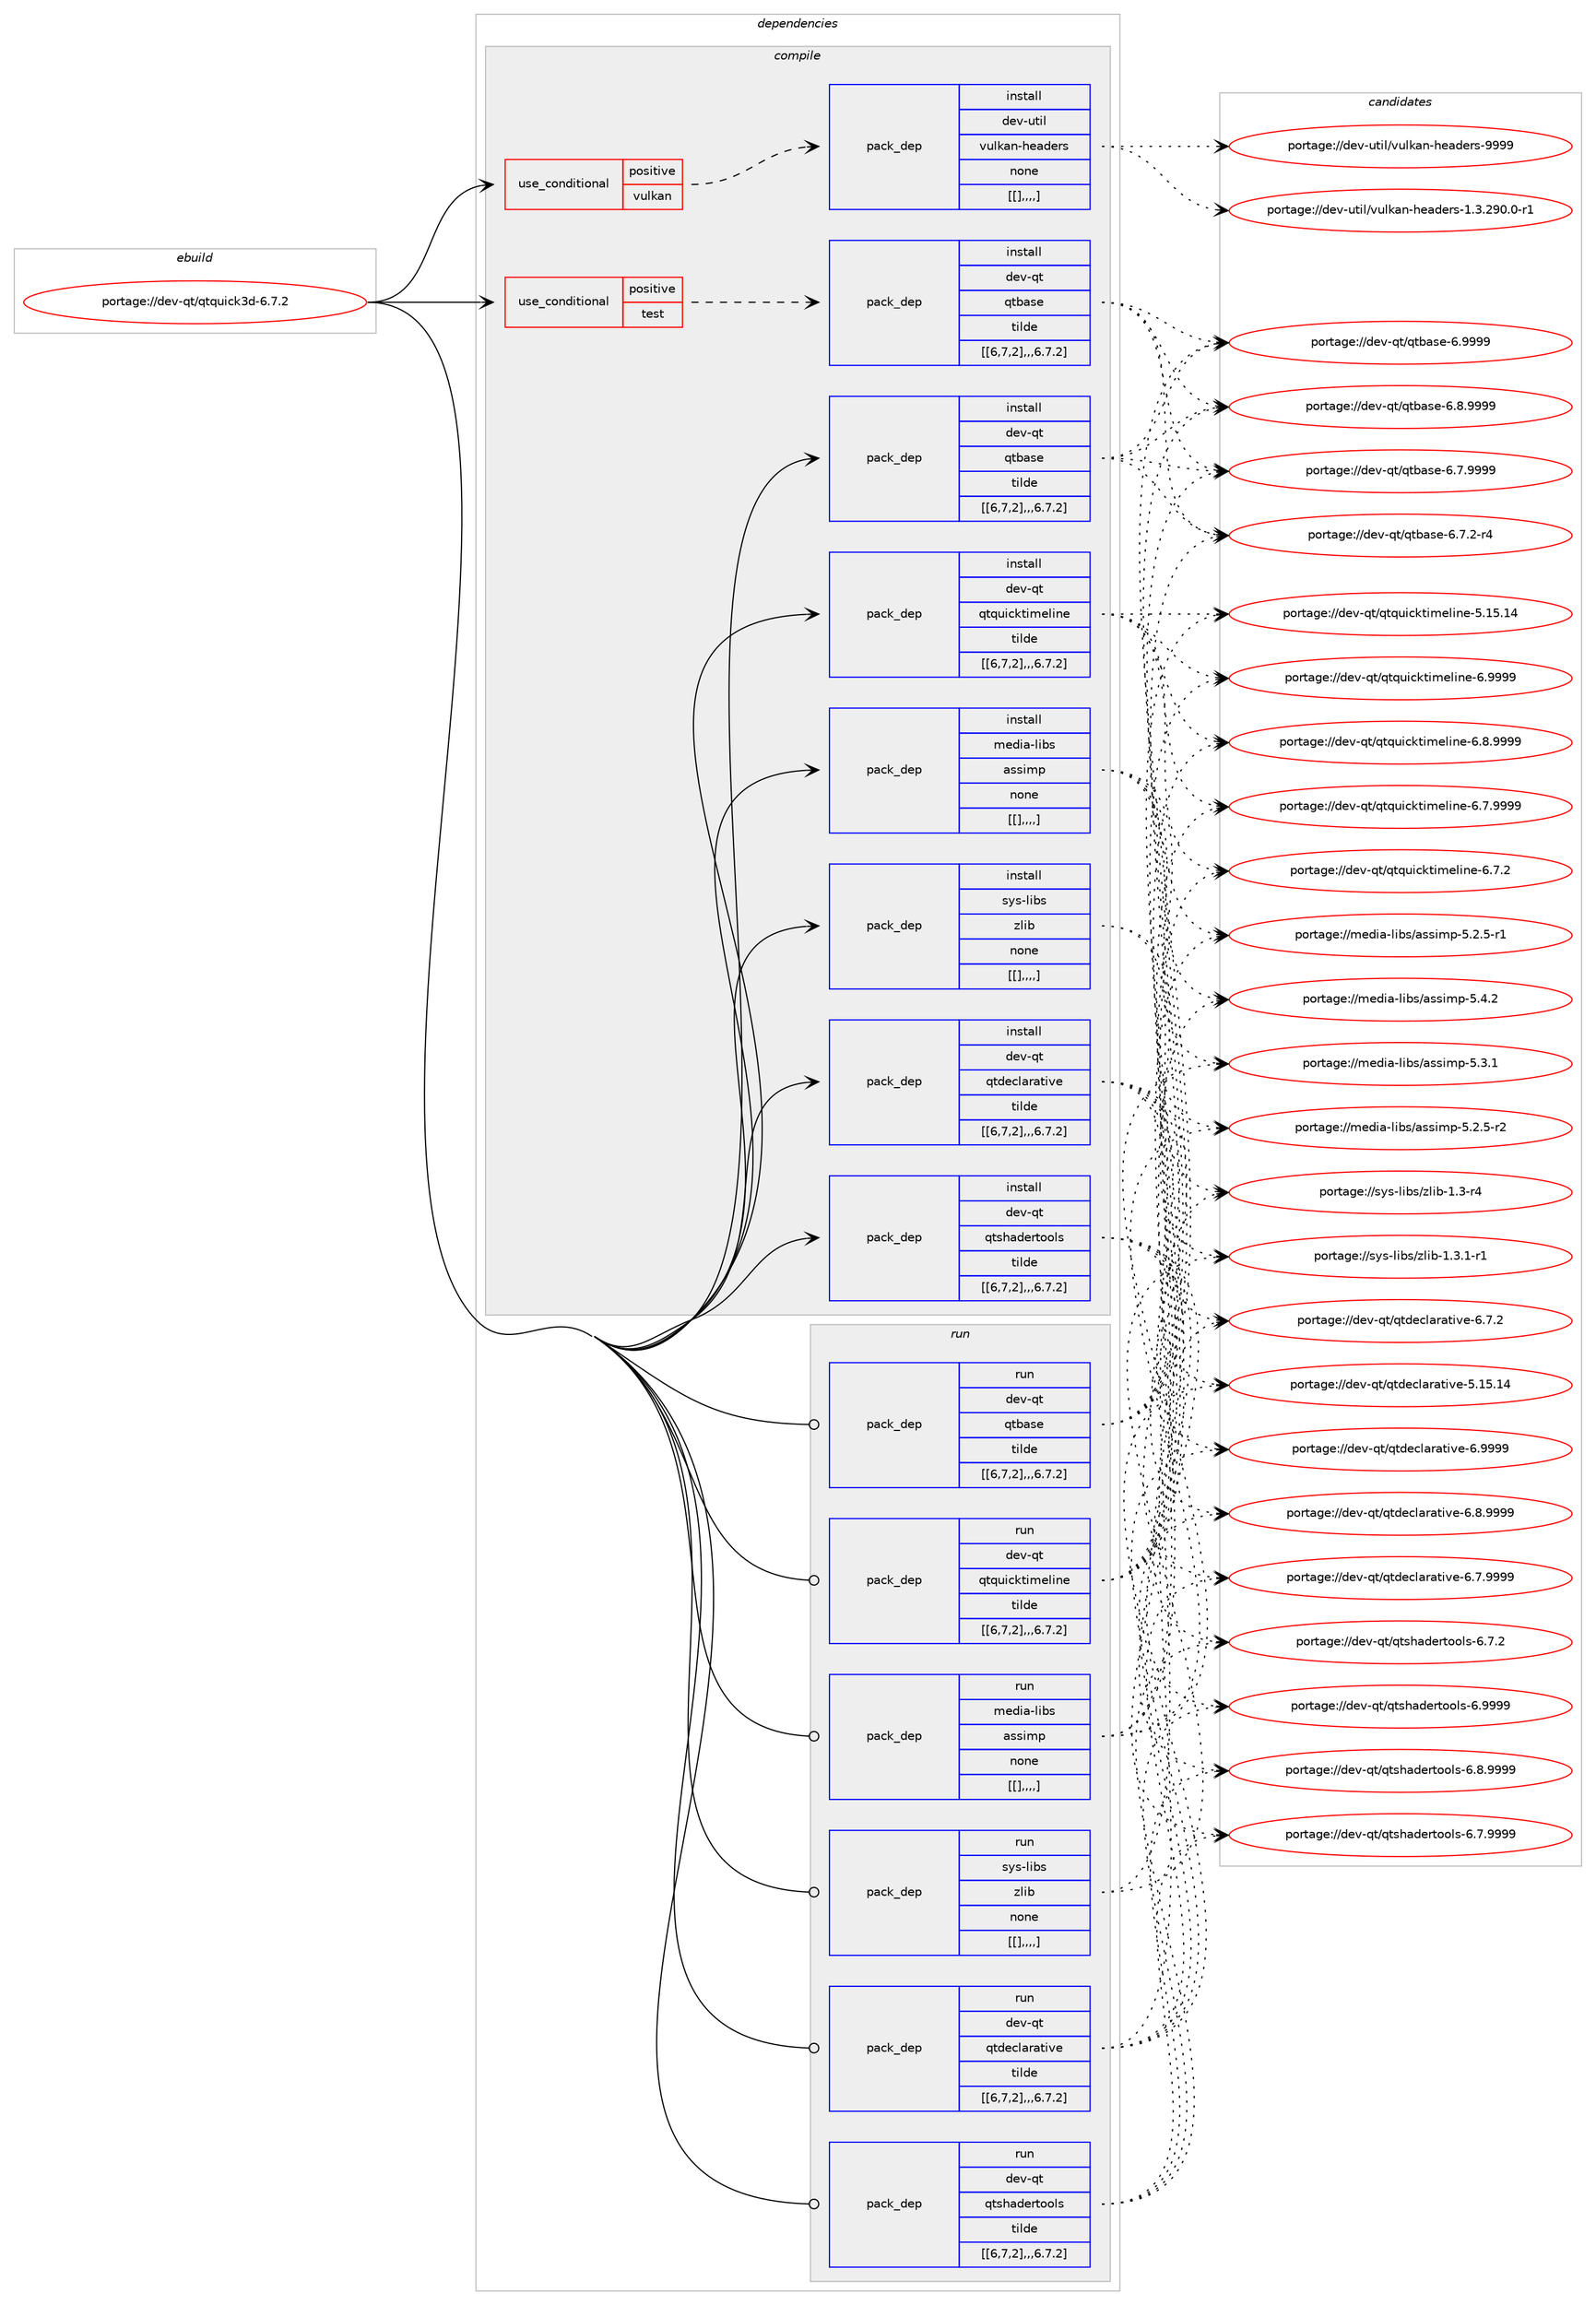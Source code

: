 digraph prolog {

# *************
# Graph options
# *************

newrank=true;
concentrate=true;
compound=true;
graph [rankdir=LR,fontname=Helvetica,fontsize=10,ranksep=1.5];#, ranksep=2.5, nodesep=0.2];
edge  [arrowhead=vee];
node  [fontname=Helvetica,fontsize=10];

# **********
# The ebuild
# **********

subgraph cluster_leftcol {
color=gray;
label=<<i>ebuild</i>>;
id [label="portage://dev-qt/qtquick3d-6.7.2", color=red, width=4, href="../dev-qt/qtquick3d-6.7.2.svg"];
}

# ****************
# The dependencies
# ****************

subgraph cluster_midcol {
color=gray;
label=<<i>dependencies</i>>;
subgraph cluster_compile {
fillcolor="#eeeeee";
style=filled;
label=<<i>compile</i>>;
subgraph cond43507 {
dependency173078 [label=<<TABLE BORDER="0" CELLBORDER="1" CELLSPACING="0" CELLPADDING="4"><TR><TD ROWSPAN="3" CELLPADDING="10">use_conditional</TD></TR><TR><TD>positive</TD></TR><TR><TD>test</TD></TR></TABLE>>, shape=none, color=red];
subgraph pack128305 {
dependency173079 [label=<<TABLE BORDER="0" CELLBORDER="1" CELLSPACING="0" CELLPADDING="4" WIDTH="220"><TR><TD ROWSPAN="6" CELLPADDING="30">pack_dep</TD></TR><TR><TD WIDTH="110">install</TD></TR><TR><TD>dev-qt</TD></TR><TR><TD>qtbase</TD></TR><TR><TD>tilde</TD></TR><TR><TD>[[6,7,2],,,6.7.2]</TD></TR></TABLE>>, shape=none, color=blue];
}
dependency173078:e -> dependency173079:w [weight=20,style="dashed",arrowhead="vee"];
}
id:e -> dependency173078:w [weight=20,style="solid",arrowhead="vee"];
subgraph cond43508 {
dependency173080 [label=<<TABLE BORDER="0" CELLBORDER="1" CELLSPACING="0" CELLPADDING="4"><TR><TD ROWSPAN="3" CELLPADDING="10">use_conditional</TD></TR><TR><TD>positive</TD></TR><TR><TD>vulkan</TD></TR></TABLE>>, shape=none, color=red];
subgraph pack128306 {
dependency173081 [label=<<TABLE BORDER="0" CELLBORDER="1" CELLSPACING="0" CELLPADDING="4" WIDTH="220"><TR><TD ROWSPAN="6" CELLPADDING="30">pack_dep</TD></TR><TR><TD WIDTH="110">install</TD></TR><TR><TD>dev-util</TD></TR><TR><TD>vulkan-headers</TD></TR><TR><TD>none</TD></TR><TR><TD>[[],,,,]</TD></TR></TABLE>>, shape=none, color=blue];
}
dependency173080:e -> dependency173081:w [weight=20,style="dashed",arrowhead="vee"];
}
id:e -> dependency173080:w [weight=20,style="solid",arrowhead="vee"];
subgraph pack128307 {
dependency173082 [label=<<TABLE BORDER="0" CELLBORDER="1" CELLSPACING="0" CELLPADDING="4" WIDTH="220"><TR><TD ROWSPAN="6" CELLPADDING="30">pack_dep</TD></TR><TR><TD WIDTH="110">install</TD></TR><TR><TD>dev-qt</TD></TR><TR><TD>qtbase</TD></TR><TR><TD>tilde</TD></TR><TR><TD>[[6,7,2],,,6.7.2]</TD></TR></TABLE>>, shape=none, color=blue];
}
id:e -> dependency173082:w [weight=20,style="solid",arrowhead="vee"];
subgraph pack128308 {
dependency173083 [label=<<TABLE BORDER="0" CELLBORDER="1" CELLSPACING="0" CELLPADDING="4" WIDTH="220"><TR><TD ROWSPAN="6" CELLPADDING="30">pack_dep</TD></TR><TR><TD WIDTH="110">install</TD></TR><TR><TD>dev-qt</TD></TR><TR><TD>qtdeclarative</TD></TR><TR><TD>tilde</TD></TR><TR><TD>[[6,7,2],,,6.7.2]</TD></TR></TABLE>>, shape=none, color=blue];
}
id:e -> dependency173083:w [weight=20,style="solid",arrowhead="vee"];
subgraph pack128309 {
dependency173084 [label=<<TABLE BORDER="0" CELLBORDER="1" CELLSPACING="0" CELLPADDING="4" WIDTH="220"><TR><TD ROWSPAN="6" CELLPADDING="30">pack_dep</TD></TR><TR><TD WIDTH="110">install</TD></TR><TR><TD>dev-qt</TD></TR><TR><TD>qtquicktimeline</TD></TR><TR><TD>tilde</TD></TR><TR><TD>[[6,7,2],,,6.7.2]</TD></TR></TABLE>>, shape=none, color=blue];
}
id:e -> dependency173084:w [weight=20,style="solid",arrowhead="vee"];
subgraph pack128310 {
dependency173085 [label=<<TABLE BORDER="0" CELLBORDER="1" CELLSPACING="0" CELLPADDING="4" WIDTH="220"><TR><TD ROWSPAN="6" CELLPADDING="30">pack_dep</TD></TR><TR><TD WIDTH="110">install</TD></TR><TR><TD>dev-qt</TD></TR><TR><TD>qtshadertools</TD></TR><TR><TD>tilde</TD></TR><TR><TD>[[6,7,2],,,6.7.2]</TD></TR></TABLE>>, shape=none, color=blue];
}
id:e -> dependency173085:w [weight=20,style="solid",arrowhead="vee"];
subgraph pack128311 {
dependency173086 [label=<<TABLE BORDER="0" CELLBORDER="1" CELLSPACING="0" CELLPADDING="4" WIDTH="220"><TR><TD ROWSPAN="6" CELLPADDING="30">pack_dep</TD></TR><TR><TD WIDTH="110">install</TD></TR><TR><TD>media-libs</TD></TR><TR><TD>assimp</TD></TR><TR><TD>none</TD></TR><TR><TD>[[],,,,]</TD></TR></TABLE>>, shape=none, color=blue];
}
id:e -> dependency173086:w [weight=20,style="solid",arrowhead="vee"];
subgraph pack128312 {
dependency173087 [label=<<TABLE BORDER="0" CELLBORDER="1" CELLSPACING="0" CELLPADDING="4" WIDTH="220"><TR><TD ROWSPAN="6" CELLPADDING="30">pack_dep</TD></TR><TR><TD WIDTH="110">install</TD></TR><TR><TD>sys-libs</TD></TR><TR><TD>zlib</TD></TR><TR><TD>none</TD></TR><TR><TD>[[],,,,]</TD></TR></TABLE>>, shape=none, color=blue];
}
id:e -> dependency173087:w [weight=20,style="solid",arrowhead="vee"];
}
subgraph cluster_compileandrun {
fillcolor="#eeeeee";
style=filled;
label=<<i>compile and run</i>>;
}
subgraph cluster_run {
fillcolor="#eeeeee";
style=filled;
label=<<i>run</i>>;
subgraph pack128313 {
dependency173088 [label=<<TABLE BORDER="0" CELLBORDER="1" CELLSPACING="0" CELLPADDING="4" WIDTH="220"><TR><TD ROWSPAN="6" CELLPADDING="30">pack_dep</TD></TR><TR><TD WIDTH="110">run</TD></TR><TR><TD>dev-qt</TD></TR><TR><TD>qtbase</TD></TR><TR><TD>tilde</TD></TR><TR><TD>[[6,7,2],,,6.7.2]</TD></TR></TABLE>>, shape=none, color=blue];
}
id:e -> dependency173088:w [weight=20,style="solid",arrowhead="odot"];
subgraph pack128314 {
dependency173089 [label=<<TABLE BORDER="0" CELLBORDER="1" CELLSPACING="0" CELLPADDING="4" WIDTH="220"><TR><TD ROWSPAN="6" CELLPADDING="30">pack_dep</TD></TR><TR><TD WIDTH="110">run</TD></TR><TR><TD>dev-qt</TD></TR><TR><TD>qtdeclarative</TD></TR><TR><TD>tilde</TD></TR><TR><TD>[[6,7,2],,,6.7.2]</TD></TR></TABLE>>, shape=none, color=blue];
}
id:e -> dependency173089:w [weight=20,style="solid",arrowhead="odot"];
subgraph pack128315 {
dependency173090 [label=<<TABLE BORDER="0" CELLBORDER="1" CELLSPACING="0" CELLPADDING="4" WIDTH="220"><TR><TD ROWSPAN="6" CELLPADDING="30">pack_dep</TD></TR><TR><TD WIDTH="110">run</TD></TR><TR><TD>dev-qt</TD></TR><TR><TD>qtquicktimeline</TD></TR><TR><TD>tilde</TD></TR><TR><TD>[[6,7,2],,,6.7.2]</TD></TR></TABLE>>, shape=none, color=blue];
}
id:e -> dependency173090:w [weight=20,style="solid",arrowhead="odot"];
subgraph pack128316 {
dependency173091 [label=<<TABLE BORDER="0" CELLBORDER="1" CELLSPACING="0" CELLPADDING="4" WIDTH="220"><TR><TD ROWSPAN="6" CELLPADDING="30">pack_dep</TD></TR><TR><TD WIDTH="110">run</TD></TR><TR><TD>dev-qt</TD></TR><TR><TD>qtshadertools</TD></TR><TR><TD>tilde</TD></TR><TR><TD>[[6,7,2],,,6.7.2]</TD></TR></TABLE>>, shape=none, color=blue];
}
id:e -> dependency173091:w [weight=20,style="solid",arrowhead="odot"];
subgraph pack128317 {
dependency173092 [label=<<TABLE BORDER="0" CELLBORDER="1" CELLSPACING="0" CELLPADDING="4" WIDTH="220"><TR><TD ROWSPAN="6" CELLPADDING="30">pack_dep</TD></TR><TR><TD WIDTH="110">run</TD></TR><TR><TD>media-libs</TD></TR><TR><TD>assimp</TD></TR><TR><TD>none</TD></TR><TR><TD>[[],,,,]</TD></TR></TABLE>>, shape=none, color=blue];
}
id:e -> dependency173092:w [weight=20,style="solid",arrowhead="odot"];
subgraph pack128318 {
dependency173093 [label=<<TABLE BORDER="0" CELLBORDER="1" CELLSPACING="0" CELLPADDING="4" WIDTH="220"><TR><TD ROWSPAN="6" CELLPADDING="30">pack_dep</TD></TR><TR><TD WIDTH="110">run</TD></TR><TR><TD>sys-libs</TD></TR><TR><TD>zlib</TD></TR><TR><TD>none</TD></TR><TR><TD>[[],,,,]</TD></TR></TABLE>>, shape=none, color=blue];
}
id:e -> dependency173093:w [weight=20,style="solid",arrowhead="odot"];
}
}

# **************
# The candidates
# **************

subgraph cluster_choices {
rank=same;
color=gray;
label=<<i>candidates</i>>;

subgraph choice128305 {
color=black;
nodesep=1;
choice1001011184511311647113116989711510145544657575757 [label="portage://dev-qt/qtbase-6.9999", color=red, width=4,href="../dev-qt/qtbase-6.9999.svg"];
choice10010111845113116471131169897115101455446564657575757 [label="portage://dev-qt/qtbase-6.8.9999", color=red, width=4,href="../dev-qt/qtbase-6.8.9999.svg"];
choice10010111845113116471131169897115101455446554657575757 [label="portage://dev-qt/qtbase-6.7.9999", color=red, width=4,href="../dev-qt/qtbase-6.7.9999.svg"];
choice100101118451131164711311698971151014554465546504511452 [label="portage://dev-qt/qtbase-6.7.2-r4", color=red, width=4,href="../dev-qt/qtbase-6.7.2-r4.svg"];
dependency173079:e -> choice1001011184511311647113116989711510145544657575757:w [style=dotted,weight="100"];
dependency173079:e -> choice10010111845113116471131169897115101455446564657575757:w [style=dotted,weight="100"];
dependency173079:e -> choice10010111845113116471131169897115101455446554657575757:w [style=dotted,weight="100"];
dependency173079:e -> choice100101118451131164711311698971151014554465546504511452:w [style=dotted,weight="100"];
}
subgraph choice128306 {
color=black;
nodesep=1;
choice10010111845117116105108471181171081079711045104101971001011141154557575757 [label="portage://dev-util/vulkan-headers-9999", color=red, width=4,href="../dev-util/vulkan-headers-9999.svg"];
choice1001011184511711610510847118117108107971104510410197100101114115454946514650574846484511449 [label="portage://dev-util/vulkan-headers-1.3.290.0-r1", color=red, width=4,href="../dev-util/vulkan-headers-1.3.290.0-r1.svg"];
dependency173081:e -> choice10010111845117116105108471181171081079711045104101971001011141154557575757:w [style=dotted,weight="100"];
dependency173081:e -> choice1001011184511711610510847118117108107971104510410197100101114115454946514650574846484511449:w [style=dotted,weight="100"];
}
subgraph choice128307 {
color=black;
nodesep=1;
choice1001011184511311647113116989711510145544657575757 [label="portage://dev-qt/qtbase-6.9999", color=red, width=4,href="../dev-qt/qtbase-6.9999.svg"];
choice10010111845113116471131169897115101455446564657575757 [label="portage://dev-qt/qtbase-6.8.9999", color=red, width=4,href="../dev-qt/qtbase-6.8.9999.svg"];
choice10010111845113116471131169897115101455446554657575757 [label="portage://dev-qt/qtbase-6.7.9999", color=red, width=4,href="../dev-qt/qtbase-6.7.9999.svg"];
choice100101118451131164711311698971151014554465546504511452 [label="portage://dev-qt/qtbase-6.7.2-r4", color=red, width=4,href="../dev-qt/qtbase-6.7.2-r4.svg"];
dependency173082:e -> choice1001011184511311647113116989711510145544657575757:w [style=dotted,weight="100"];
dependency173082:e -> choice10010111845113116471131169897115101455446564657575757:w [style=dotted,weight="100"];
dependency173082:e -> choice10010111845113116471131169897115101455446554657575757:w [style=dotted,weight="100"];
dependency173082:e -> choice100101118451131164711311698971151014554465546504511452:w [style=dotted,weight="100"];
}
subgraph choice128308 {
color=black;
nodesep=1;
choice100101118451131164711311610010199108971149711610511810145544657575757 [label="portage://dev-qt/qtdeclarative-6.9999", color=red, width=4,href="../dev-qt/qtdeclarative-6.9999.svg"];
choice1001011184511311647113116100101991089711497116105118101455446564657575757 [label="portage://dev-qt/qtdeclarative-6.8.9999", color=red, width=4,href="../dev-qt/qtdeclarative-6.8.9999.svg"];
choice1001011184511311647113116100101991089711497116105118101455446554657575757 [label="portage://dev-qt/qtdeclarative-6.7.9999", color=red, width=4,href="../dev-qt/qtdeclarative-6.7.9999.svg"];
choice1001011184511311647113116100101991089711497116105118101455446554650 [label="portage://dev-qt/qtdeclarative-6.7.2", color=red, width=4,href="../dev-qt/qtdeclarative-6.7.2.svg"];
choice10010111845113116471131161001019910897114971161051181014553464953464952 [label="portage://dev-qt/qtdeclarative-5.15.14", color=red, width=4,href="../dev-qt/qtdeclarative-5.15.14.svg"];
dependency173083:e -> choice100101118451131164711311610010199108971149711610511810145544657575757:w [style=dotted,weight="100"];
dependency173083:e -> choice1001011184511311647113116100101991089711497116105118101455446564657575757:w [style=dotted,weight="100"];
dependency173083:e -> choice1001011184511311647113116100101991089711497116105118101455446554657575757:w [style=dotted,weight="100"];
dependency173083:e -> choice1001011184511311647113116100101991089711497116105118101455446554650:w [style=dotted,weight="100"];
dependency173083:e -> choice10010111845113116471131161001019910897114971161051181014553464953464952:w [style=dotted,weight="100"];
}
subgraph choice128309 {
color=black;
nodesep=1;
choice10010111845113116471131161131171059910711610510910110810511010145544657575757 [label="portage://dev-qt/qtquicktimeline-6.9999", color=red, width=4,href="../dev-qt/qtquicktimeline-6.9999.svg"];
choice100101118451131164711311611311710599107116105109101108105110101455446564657575757 [label="portage://dev-qt/qtquicktimeline-6.8.9999", color=red, width=4,href="../dev-qt/qtquicktimeline-6.8.9999.svg"];
choice100101118451131164711311611311710599107116105109101108105110101455446554657575757 [label="portage://dev-qt/qtquicktimeline-6.7.9999", color=red, width=4,href="../dev-qt/qtquicktimeline-6.7.9999.svg"];
choice100101118451131164711311611311710599107116105109101108105110101455446554650 [label="portage://dev-qt/qtquicktimeline-6.7.2", color=red, width=4,href="../dev-qt/qtquicktimeline-6.7.2.svg"];
choice1001011184511311647113116113117105991071161051091011081051101014553464953464952 [label="portage://dev-qt/qtquicktimeline-5.15.14", color=red, width=4,href="../dev-qt/qtquicktimeline-5.15.14.svg"];
dependency173084:e -> choice10010111845113116471131161131171059910711610510910110810511010145544657575757:w [style=dotted,weight="100"];
dependency173084:e -> choice100101118451131164711311611311710599107116105109101108105110101455446564657575757:w [style=dotted,weight="100"];
dependency173084:e -> choice100101118451131164711311611311710599107116105109101108105110101455446554657575757:w [style=dotted,weight="100"];
dependency173084:e -> choice100101118451131164711311611311710599107116105109101108105110101455446554650:w [style=dotted,weight="100"];
dependency173084:e -> choice1001011184511311647113116113117105991071161051091011081051101014553464953464952:w [style=dotted,weight="100"];
}
subgraph choice128310 {
color=black;
nodesep=1;
choice10010111845113116471131161151049710010111411611111110811545544657575757 [label="portage://dev-qt/qtshadertools-6.9999", color=red, width=4,href="../dev-qt/qtshadertools-6.9999.svg"];
choice100101118451131164711311611510497100101114116111111108115455446564657575757 [label="portage://dev-qt/qtshadertools-6.8.9999", color=red, width=4,href="../dev-qt/qtshadertools-6.8.9999.svg"];
choice100101118451131164711311611510497100101114116111111108115455446554657575757 [label="portage://dev-qt/qtshadertools-6.7.9999", color=red, width=4,href="../dev-qt/qtshadertools-6.7.9999.svg"];
choice100101118451131164711311611510497100101114116111111108115455446554650 [label="portage://dev-qt/qtshadertools-6.7.2", color=red, width=4,href="../dev-qt/qtshadertools-6.7.2.svg"];
dependency173085:e -> choice10010111845113116471131161151049710010111411611111110811545544657575757:w [style=dotted,weight="100"];
dependency173085:e -> choice100101118451131164711311611510497100101114116111111108115455446564657575757:w [style=dotted,weight="100"];
dependency173085:e -> choice100101118451131164711311611510497100101114116111111108115455446554657575757:w [style=dotted,weight="100"];
dependency173085:e -> choice100101118451131164711311611510497100101114116111111108115455446554650:w [style=dotted,weight="100"];
}
subgraph choice128311 {
color=black;
nodesep=1;
choice1091011001059745108105981154797115115105109112455346524650 [label="portage://media-libs/assimp-5.4.2", color=red, width=4,href="../media-libs/assimp-5.4.2.svg"];
choice1091011001059745108105981154797115115105109112455346514649 [label="portage://media-libs/assimp-5.3.1", color=red, width=4,href="../media-libs/assimp-5.3.1.svg"];
choice10910110010597451081059811547971151151051091124553465046534511450 [label="portage://media-libs/assimp-5.2.5-r2", color=red, width=4,href="../media-libs/assimp-5.2.5-r2.svg"];
choice10910110010597451081059811547971151151051091124553465046534511449 [label="portage://media-libs/assimp-5.2.5-r1", color=red, width=4,href="../media-libs/assimp-5.2.5-r1.svg"];
dependency173086:e -> choice1091011001059745108105981154797115115105109112455346524650:w [style=dotted,weight="100"];
dependency173086:e -> choice1091011001059745108105981154797115115105109112455346514649:w [style=dotted,weight="100"];
dependency173086:e -> choice10910110010597451081059811547971151151051091124553465046534511450:w [style=dotted,weight="100"];
dependency173086:e -> choice10910110010597451081059811547971151151051091124553465046534511449:w [style=dotted,weight="100"];
}
subgraph choice128312 {
color=black;
nodesep=1;
choice115121115451081059811547122108105984549465146494511449 [label="portage://sys-libs/zlib-1.3.1-r1", color=red, width=4,href="../sys-libs/zlib-1.3.1-r1.svg"];
choice11512111545108105981154712210810598454946514511452 [label="portage://sys-libs/zlib-1.3-r4", color=red, width=4,href="../sys-libs/zlib-1.3-r4.svg"];
dependency173087:e -> choice115121115451081059811547122108105984549465146494511449:w [style=dotted,weight="100"];
dependency173087:e -> choice11512111545108105981154712210810598454946514511452:w [style=dotted,weight="100"];
}
subgraph choice128313 {
color=black;
nodesep=1;
choice1001011184511311647113116989711510145544657575757 [label="portage://dev-qt/qtbase-6.9999", color=red, width=4,href="../dev-qt/qtbase-6.9999.svg"];
choice10010111845113116471131169897115101455446564657575757 [label="portage://dev-qt/qtbase-6.8.9999", color=red, width=4,href="../dev-qt/qtbase-6.8.9999.svg"];
choice10010111845113116471131169897115101455446554657575757 [label="portage://dev-qt/qtbase-6.7.9999", color=red, width=4,href="../dev-qt/qtbase-6.7.9999.svg"];
choice100101118451131164711311698971151014554465546504511452 [label="portage://dev-qt/qtbase-6.7.2-r4", color=red, width=4,href="../dev-qt/qtbase-6.7.2-r4.svg"];
dependency173088:e -> choice1001011184511311647113116989711510145544657575757:w [style=dotted,weight="100"];
dependency173088:e -> choice10010111845113116471131169897115101455446564657575757:w [style=dotted,weight="100"];
dependency173088:e -> choice10010111845113116471131169897115101455446554657575757:w [style=dotted,weight="100"];
dependency173088:e -> choice100101118451131164711311698971151014554465546504511452:w [style=dotted,weight="100"];
}
subgraph choice128314 {
color=black;
nodesep=1;
choice100101118451131164711311610010199108971149711610511810145544657575757 [label="portage://dev-qt/qtdeclarative-6.9999", color=red, width=4,href="../dev-qt/qtdeclarative-6.9999.svg"];
choice1001011184511311647113116100101991089711497116105118101455446564657575757 [label="portage://dev-qt/qtdeclarative-6.8.9999", color=red, width=4,href="../dev-qt/qtdeclarative-6.8.9999.svg"];
choice1001011184511311647113116100101991089711497116105118101455446554657575757 [label="portage://dev-qt/qtdeclarative-6.7.9999", color=red, width=4,href="../dev-qt/qtdeclarative-6.7.9999.svg"];
choice1001011184511311647113116100101991089711497116105118101455446554650 [label="portage://dev-qt/qtdeclarative-6.7.2", color=red, width=4,href="../dev-qt/qtdeclarative-6.7.2.svg"];
choice10010111845113116471131161001019910897114971161051181014553464953464952 [label="portage://dev-qt/qtdeclarative-5.15.14", color=red, width=4,href="../dev-qt/qtdeclarative-5.15.14.svg"];
dependency173089:e -> choice100101118451131164711311610010199108971149711610511810145544657575757:w [style=dotted,weight="100"];
dependency173089:e -> choice1001011184511311647113116100101991089711497116105118101455446564657575757:w [style=dotted,weight="100"];
dependency173089:e -> choice1001011184511311647113116100101991089711497116105118101455446554657575757:w [style=dotted,weight="100"];
dependency173089:e -> choice1001011184511311647113116100101991089711497116105118101455446554650:w [style=dotted,weight="100"];
dependency173089:e -> choice10010111845113116471131161001019910897114971161051181014553464953464952:w [style=dotted,weight="100"];
}
subgraph choice128315 {
color=black;
nodesep=1;
choice10010111845113116471131161131171059910711610510910110810511010145544657575757 [label="portage://dev-qt/qtquicktimeline-6.9999", color=red, width=4,href="../dev-qt/qtquicktimeline-6.9999.svg"];
choice100101118451131164711311611311710599107116105109101108105110101455446564657575757 [label="portage://dev-qt/qtquicktimeline-6.8.9999", color=red, width=4,href="../dev-qt/qtquicktimeline-6.8.9999.svg"];
choice100101118451131164711311611311710599107116105109101108105110101455446554657575757 [label="portage://dev-qt/qtquicktimeline-6.7.9999", color=red, width=4,href="../dev-qt/qtquicktimeline-6.7.9999.svg"];
choice100101118451131164711311611311710599107116105109101108105110101455446554650 [label="portage://dev-qt/qtquicktimeline-6.7.2", color=red, width=4,href="../dev-qt/qtquicktimeline-6.7.2.svg"];
choice1001011184511311647113116113117105991071161051091011081051101014553464953464952 [label="portage://dev-qt/qtquicktimeline-5.15.14", color=red, width=4,href="../dev-qt/qtquicktimeline-5.15.14.svg"];
dependency173090:e -> choice10010111845113116471131161131171059910711610510910110810511010145544657575757:w [style=dotted,weight="100"];
dependency173090:e -> choice100101118451131164711311611311710599107116105109101108105110101455446564657575757:w [style=dotted,weight="100"];
dependency173090:e -> choice100101118451131164711311611311710599107116105109101108105110101455446554657575757:w [style=dotted,weight="100"];
dependency173090:e -> choice100101118451131164711311611311710599107116105109101108105110101455446554650:w [style=dotted,weight="100"];
dependency173090:e -> choice1001011184511311647113116113117105991071161051091011081051101014553464953464952:w [style=dotted,weight="100"];
}
subgraph choice128316 {
color=black;
nodesep=1;
choice10010111845113116471131161151049710010111411611111110811545544657575757 [label="portage://dev-qt/qtshadertools-6.9999", color=red, width=4,href="../dev-qt/qtshadertools-6.9999.svg"];
choice100101118451131164711311611510497100101114116111111108115455446564657575757 [label="portage://dev-qt/qtshadertools-6.8.9999", color=red, width=4,href="../dev-qt/qtshadertools-6.8.9999.svg"];
choice100101118451131164711311611510497100101114116111111108115455446554657575757 [label="portage://dev-qt/qtshadertools-6.7.9999", color=red, width=4,href="../dev-qt/qtshadertools-6.7.9999.svg"];
choice100101118451131164711311611510497100101114116111111108115455446554650 [label="portage://dev-qt/qtshadertools-6.7.2", color=red, width=4,href="../dev-qt/qtshadertools-6.7.2.svg"];
dependency173091:e -> choice10010111845113116471131161151049710010111411611111110811545544657575757:w [style=dotted,weight="100"];
dependency173091:e -> choice100101118451131164711311611510497100101114116111111108115455446564657575757:w [style=dotted,weight="100"];
dependency173091:e -> choice100101118451131164711311611510497100101114116111111108115455446554657575757:w [style=dotted,weight="100"];
dependency173091:e -> choice100101118451131164711311611510497100101114116111111108115455446554650:w [style=dotted,weight="100"];
}
subgraph choice128317 {
color=black;
nodesep=1;
choice1091011001059745108105981154797115115105109112455346524650 [label="portage://media-libs/assimp-5.4.2", color=red, width=4,href="../media-libs/assimp-5.4.2.svg"];
choice1091011001059745108105981154797115115105109112455346514649 [label="portage://media-libs/assimp-5.3.1", color=red, width=4,href="../media-libs/assimp-5.3.1.svg"];
choice10910110010597451081059811547971151151051091124553465046534511450 [label="portage://media-libs/assimp-5.2.5-r2", color=red, width=4,href="../media-libs/assimp-5.2.5-r2.svg"];
choice10910110010597451081059811547971151151051091124553465046534511449 [label="portage://media-libs/assimp-5.2.5-r1", color=red, width=4,href="../media-libs/assimp-5.2.5-r1.svg"];
dependency173092:e -> choice1091011001059745108105981154797115115105109112455346524650:w [style=dotted,weight="100"];
dependency173092:e -> choice1091011001059745108105981154797115115105109112455346514649:w [style=dotted,weight="100"];
dependency173092:e -> choice10910110010597451081059811547971151151051091124553465046534511450:w [style=dotted,weight="100"];
dependency173092:e -> choice10910110010597451081059811547971151151051091124553465046534511449:w [style=dotted,weight="100"];
}
subgraph choice128318 {
color=black;
nodesep=1;
choice115121115451081059811547122108105984549465146494511449 [label="portage://sys-libs/zlib-1.3.1-r1", color=red, width=4,href="../sys-libs/zlib-1.3.1-r1.svg"];
choice11512111545108105981154712210810598454946514511452 [label="portage://sys-libs/zlib-1.3-r4", color=red, width=4,href="../sys-libs/zlib-1.3-r4.svg"];
dependency173093:e -> choice115121115451081059811547122108105984549465146494511449:w [style=dotted,weight="100"];
dependency173093:e -> choice11512111545108105981154712210810598454946514511452:w [style=dotted,weight="100"];
}
}

}
